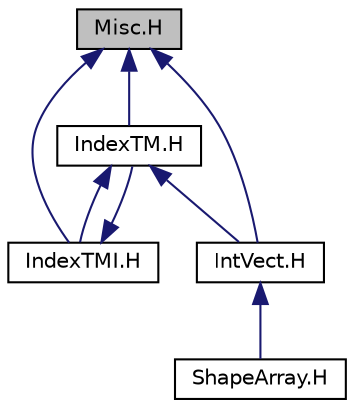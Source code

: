 digraph "Misc.H"
{
  edge [fontname="Helvetica",fontsize="10",labelfontname="Helvetica",labelfontsize="10"];
  node [fontname="Helvetica",fontsize="10",shape=record];
  Node6 [label="Misc.H",height=0.2,width=0.4,color="black", fillcolor="grey75", style="filled", fontcolor="black"];
  Node6 -> Node7 [dir="back",color="midnightblue",fontsize="10",style="solid",fontname="Helvetica"];
  Node7 [label="IndexTM.H",height=0.2,width=0.4,color="black", fillcolor="white", style="filled",URL="$IndexTM_8H.html"];
  Node7 -> Node8 [dir="back",color="midnightblue",fontsize="10",style="solid",fontname="Helvetica"];
  Node8 [label="IndexTMI.H",height=0.2,width=0.4,color="black", fillcolor="white", style="filled",URL="$IndexTMI_8H.html"];
  Node8 -> Node7 [dir="back",color="midnightblue",fontsize="10",style="solid",fontname="Helvetica"];
  Node7 -> Node9 [dir="back",color="midnightblue",fontsize="10",style="solid",fontname="Helvetica"];
  Node9 [label="IntVect.H",height=0.2,width=0.4,color="black", fillcolor="white", style="filled",URL="$IntVect_8H.html"];
  Node9 -> Node10 [dir="back",color="midnightblue",fontsize="10",style="solid",fontname="Helvetica"];
  Node10 [label="ShapeArray.H",height=0.2,width=0.4,color="black", fillcolor="white", style="filled",URL="$ShapeArray_8H.html"];
  Node6 -> Node8 [dir="back",color="midnightblue",fontsize="10",style="solid",fontname="Helvetica"];
  Node6 -> Node9 [dir="back",color="midnightblue",fontsize="10",style="solid",fontname="Helvetica"];
}

